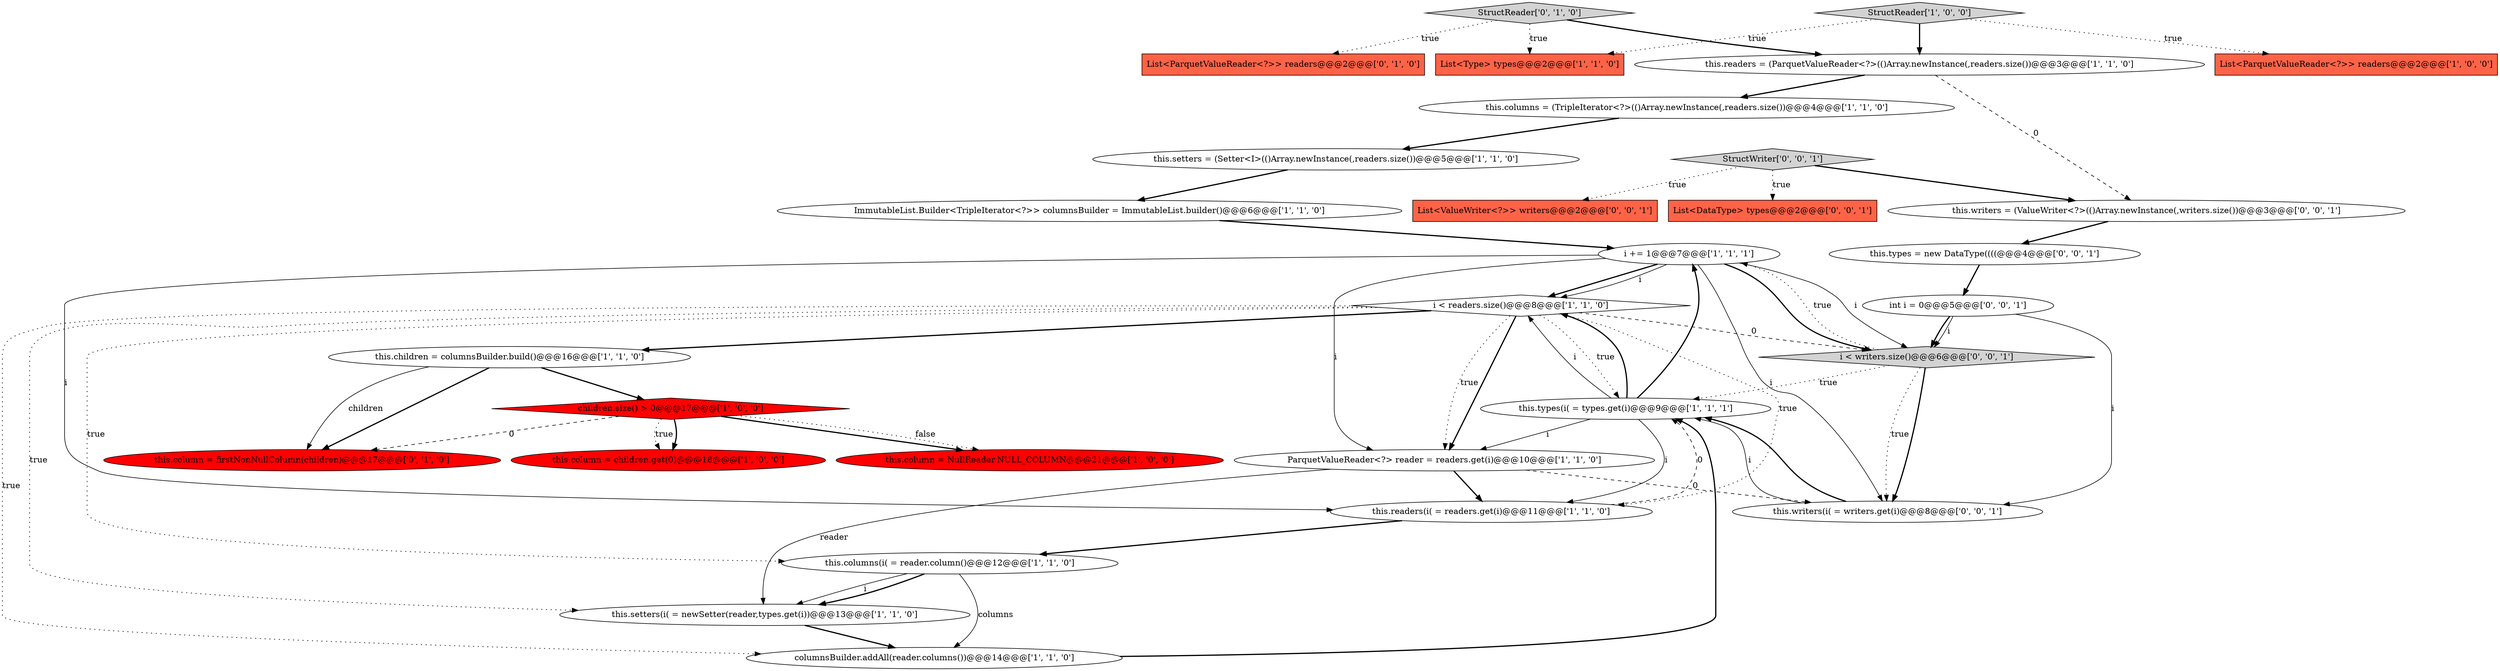 digraph {
19 [style = filled, label = "List<ParquetValueReader<?>> readers@@@2@@@['0', '1', '0']", fillcolor = tomato, shape = box image = "AAA0AAABBB2BBB"];
2 [style = filled, label = "this.types(i( = types.get(i)@@@9@@@['1', '1', '1']", fillcolor = white, shape = ellipse image = "AAA0AAABBB1BBB"];
22 [style = filled, label = "StructWriter['0', '0', '1']", fillcolor = lightgray, shape = diamond image = "AAA0AAABBB3BBB"];
7 [style = filled, label = "i += 1@@@7@@@['1', '1', '1']", fillcolor = white, shape = ellipse image = "AAA0AAABBB1BBB"];
10 [style = filled, label = "this.columns = (TripleIterator<?>(()Array.newInstance(,readers.size())@@@4@@@['1', '1', '0']", fillcolor = white, shape = ellipse image = "AAA0AAABBB1BBB"];
21 [style = filled, label = "StructReader['0', '1', '0']", fillcolor = lightgray, shape = diamond image = "AAA0AAABBB2BBB"];
18 [style = filled, label = "ImmutableList.Builder<TripleIterator<?>> columnsBuilder = ImmutableList.builder()@@@6@@@['1', '1', '0']", fillcolor = white, shape = ellipse image = "AAA0AAABBB1BBB"];
8 [style = filled, label = "this.columns(i( = reader.column()@@@12@@@['1', '1', '0']", fillcolor = white, shape = ellipse image = "AAA0AAABBB1BBB"];
25 [style = filled, label = "int i = 0@@@5@@@['0', '0', '1']", fillcolor = white, shape = ellipse image = "AAA0AAABBB3BBB"];
6 [style = filled, label = "columnsBuilder.addAll(reader.columns())@@@14@@@['1', '1', '0']", fillcolor = white, shape = ellipse image = "AAA0AAABBB1BBB"];
0 [style = filled, label = "children.size() > 0@@@17@@@['1', '0', '0']", fillcolor = red, shape = diamond image = "AAA1AAABBB1BBB"];
17 [style = filled, label = "List<Type> types@@@2@@@['1', '1', '0']", fillcolor = tomato, shape = box image = "AAA0AAABBB1BBB"];
9 [style = filled, label = "this.children = columnsBuilder.build()@@@16@@@['1', '1', '0']", fillcolor = white, shape = ellipse image = "AAA0AAABBB1BBB"];
1 [style = filled, label = "this.column = children.get(0)@@@18@@@['1', '0', '0']", fillcolor = red, shape = ellipse image = "AAA1AAABBB1BBB"];
13 [style = filled, label = "this.readers = (ParquetValueReader<?>(()Array.newInstance(,readers.size())@@@3@@@['1', '1', '0']", fillcolor = white, shape = ellipse image = "AAA0AAABBB1BBB"];
4 [style = filled, label = "this.setters(i( = newSetter(reader,types.get(i))@@@13@@@['1', '1', '0']", fillcolor = white, shape = ellipse image = "AAA0AAABBB1BBB"];
12 [style = filled, label = "i < readers.size()@@@8@@@['1', '1', '0']", fillcolor = white, shape = diamond image = "AAA0AAABBB1BBB"];
16 [style = filled, label = "this.readers(i( = readers.get(i)@@@11@@@['1', '1', '0']", fillcolor = white, shape = ellipse image = "AAA0AAABBB1BBB"];
27 [style = filled, label = "List<DataType> types@@@2@@@['0', '0', '1']", fillcolor = tomato, shape = box image = "AAA0AAABBB3BBB"];
23 [style = filled, label = "this.writers = (ValueWriter<?>(()Array.newInstance(,writers.size())@@@3@@@['0', '0', '1']", fillcolor = white, shape = ellipse image = "AAA0AAABBB3BBB"];
15 [style = filled, label = "this.column = NullReader.NULL_COLUMN@@@21@@@['1', '0', '0']", fillcolor = red, shape = ellipse image = "AAA1AAABBB1BBB"];
26 [style = filled, label = "List<ValueWriter<?>> writers@@@2@@@['0', '0', '1']", fillcolor = tomato, shape = box image = "AAA0AAABBB3BBB"];
14 [style = filled, label = "this.setters = (Setter<I>(()Array.newInstance(,readers.size())@@@5@@@['1', '1', '0']", fillcolor = white, shape = ellipse image = "AAA0AAABBB1BBB"];
3 [style = filled, label = "List<ParquetValueReader<?>> readers@@@2@@@['1', '0', '0']", fillcolor = tomato, shape = box image = "AAA0AAABBB1BBB"];
28 [style = filled, label = "this.writers(i( = writers.get(i)@@@8@@@['0', '0', '1']", fillcolor = white, shape = ellipse image = "AAA0AAABBB3BBB"];
20 [style = filled, label = "this.column = firstNonNullColumn(children)@@@17@@@['0', '1', '0']", fillcolor = red, shape = ellipse image = "AAA1AAABBB2BBB"];
11 [style = filled, label = "StructReader['1', '0', '0']", fillcolor = lightgray, shape = diamond image = "AAA0AAABBB1BBB"];
24 [style = filled, label = "this.types = new DataType((((@@@4@@@['0', '0', '1']", fillcolor = white, shape = ellipse image = "AAA0AAABBB3BBB"];
29 [style = filled, label = "i < writers.size()@@@6@@@['0', '0', '1']", fillcolor = lightgray, shape = diamond image = "AAA0AAABBB3BBB"];
5 [style = filled, label = "ParquetValueReader<?> reader = readers.get(i)@@@10@@@['1', '1', '0']", fillcolor = white, shape = ellipse image = "AAA0AAABBB1BBB"];
13->10 [style = bold, label=""];
8->6 [style = solid, label="columns"];
29->2 [style = dotted, label="true"];
12->5 [style = bold, label=""];
9->0 [style = bold, label=""];
16->8 [style = bold, label=""];
10->14 [style = bold, label=""];
7->12 [style = bold, label=""];
4->6 [style = bold, label=""];
12->8 [style = dotted, label="true"];
12->2 [style = dotted, label="true"];
29->7 [style = dotted, label="true"];
11->17 [style = dotted, label="true"];
9->20 [style = bold, label=""];
21->17 [style = dotted, label="true"];
25->29 [style = bold, label=""];
9->20 [style = solid, label="children"];
12->9 [style = bold, label=""];
0->20 [style = dashed, label="0"];
7->29 [style = solid, label="i"];
22->23 [style = bold, label=""];
13->23 [style = dashed, label="0"];
7->16 [style = solid, label="i"];
0->15 [style = bold, label=""];
28->2 [style = solid, label="i"];
2->12 [style = bold, label=""];
6->2 [style = bold, label=""];
29->28 [style = bold, label=""];
5->16 [style = bold, label=""];
7->12 [style = solid, label="i"];
7->5 [style = solid, label="i"];
28->2 [style = bold, label=""];
23->24 [style = bold, label=""];
5->28 [style = dashed, label="0"];
0->15 [style = dotted, label="false"];
29->28 [style = dotted, label="true"];
12->16 [style = dotted, label="true"];
22->26 [style = dotted, label="true"];
12->5 [style = dotted, label="true"];
12->6 [style = dotted, label="true"];
5->4 [style = solid, label="reader"];
0->1 [style = bold, label=""];
24->25 [style = bold, label=""];
2->12 [style = solid, label="i"];
11->13 [style = bold, label=""];
0->1 [style = dotted, label="true"];
21->19 [style = dotted, label="true"];
22->27 [style = dotted, label="true"];
12->29 [style = dashed, label="0"];
14->18 [style = bold, label=""];
16->2 [style = dashed, label="0"];
12->4 [style = dotted, label="true"];
8->4 [style = bold, label=""];
2->7 [style = bold, label=""];
18->7 [style = bold, label=""];
25->28 [style = solid, label="i"];
11->3 [style = dotted, label="true"];
2->5 [style = solid, label="i"];
8->4 [style = solid, label="i"];
2->16 [style = solid, label="i"];
7->28 [style = solid, label="i"];
21->13 [style = bold, label=""];
7->29 [style = bold, label=""];
25->29 [style = solid, label="i"];
}
